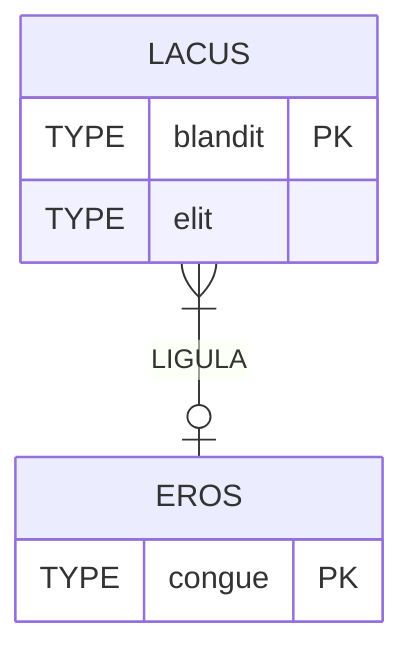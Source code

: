 erDiagram
  LACUS {
    TYPE blandit PK
    TYPE elit
  }
  EROS {
    TYPE congue PK
  }
  LACUS }|--o| EROS: LIGULA